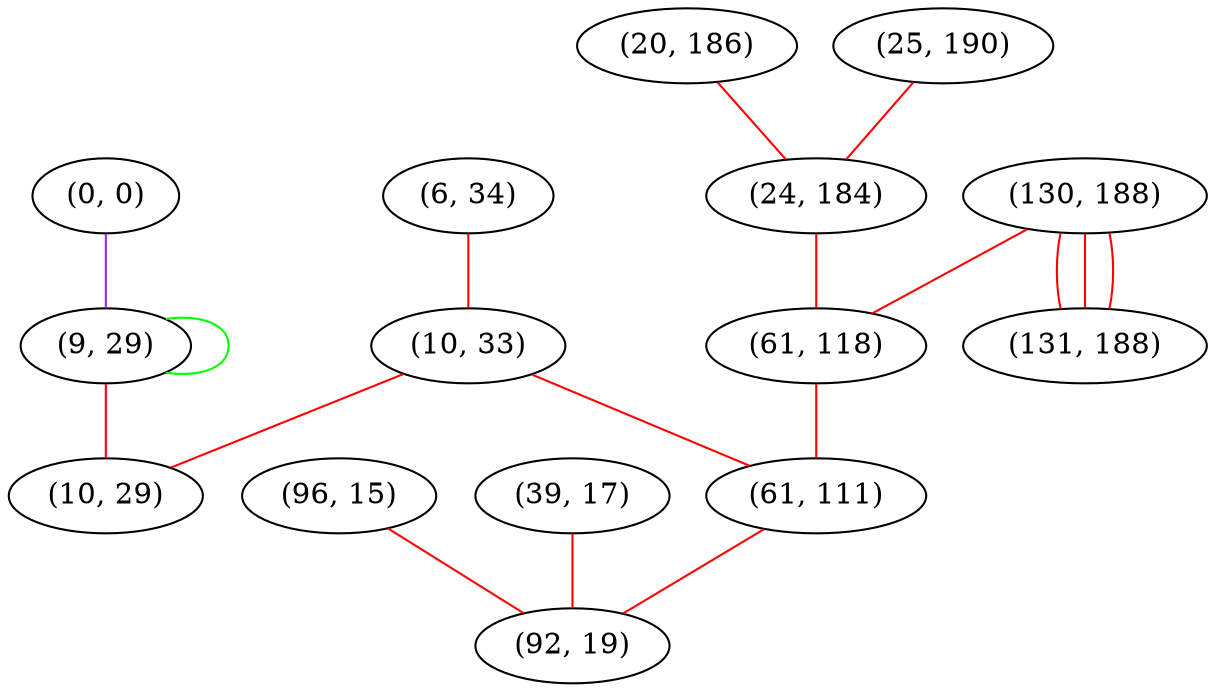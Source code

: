 graph "" {
"(20, 186)";
"(0, 0)";
"(25, 190)";
"(130, 188)";
"(96, 15)";
"(24, 184)";
"(61, 118)";
"(9, 29)";
"(6, 34)";
"(131, 188)";
"(10, 33)";
"(39, 17)";
"(10, 29)";
"(61, 111)";
"(92, 19)";
"(20, 186)" -- "(24, 184)"  [color=red, key=0, weight=1];
"(0, 0)" -- "(9, 29)"  [color=purple, key=0, weight=4];
"(25, 190)" -- "(24, 184)"  [color=red, key=0, weight=1];
"(130, 188)" -- "(61, 118)"  [color=red, key=0, weight=1];
"(130, 188)" -- "(131, 188)"  [color=red, key=0, weight=1];
"(130, 188)" -- "(131, 188)"  [color=red, key=1, weight=1];
"(130, 188)" -- "(131, 188)"  [color=red, key=2, weight=1];
"(96, 15)" -- "(92, 19)"  [color=red, key=0, weight=1];
"(24, 184)" -- "(61, 118)"  [color=red, key=0, weight=1];
"(61, 118)" -- "(61, 111)"  [color=red, key=0, weight=1];
"(9, 29)" -- "(9, 29)"  [color=green, key=0, weight=2];
"(9, 29)" -- "(10, 29)"  [color=red, key=0, weight=1];
"(6, 34)" -- "(10, 33)"  [color=red, key=0, weight=1];
"(10, 33)" -- "(10, 29)"  [color=red, key=0, weight=1];
"(10, 33)" -- "(61, 111)"  [color=red, key=0, weight=1];
"(39, 17)" -- "(92, 19)"  [color=red, key=0, weight=1];
"(61, 111)" -- "(92, 19)"  [color=red, key=0, weight=1];
}

